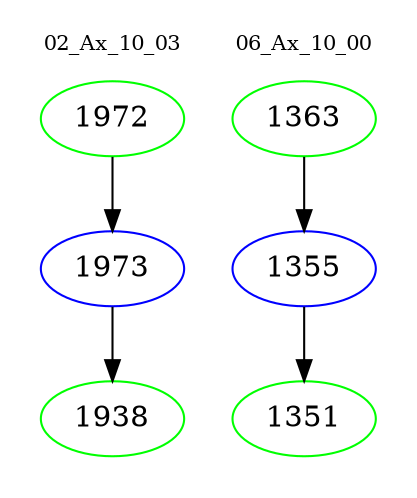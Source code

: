 digraph{
subgraph cluster_0 {
color = white
label = "02_Ax_10_03";
fontsize=10;
T0_1972 [label="1972", color="green"]
T0_1972 -> T0_1973 [color="black"]
T0_1973 [label="1973", color="blue"]
T0_1973 -> T0_1938 [color="black"]
T0_1938 [label="1938", color="green"]
}
subgraph cluster_1 {
color = white
label = "06_Ax_10_00";
fontsize=10;
T1_1363 [label="1363", color="green"]
T1_1363 -> T1_1355 [color="black"]
T1_1355 [label="1355", color="blue"]
T1_1355 -> T1_1351 [color="black"]
T1_1351 [label="1351", color="green"]
}
}
